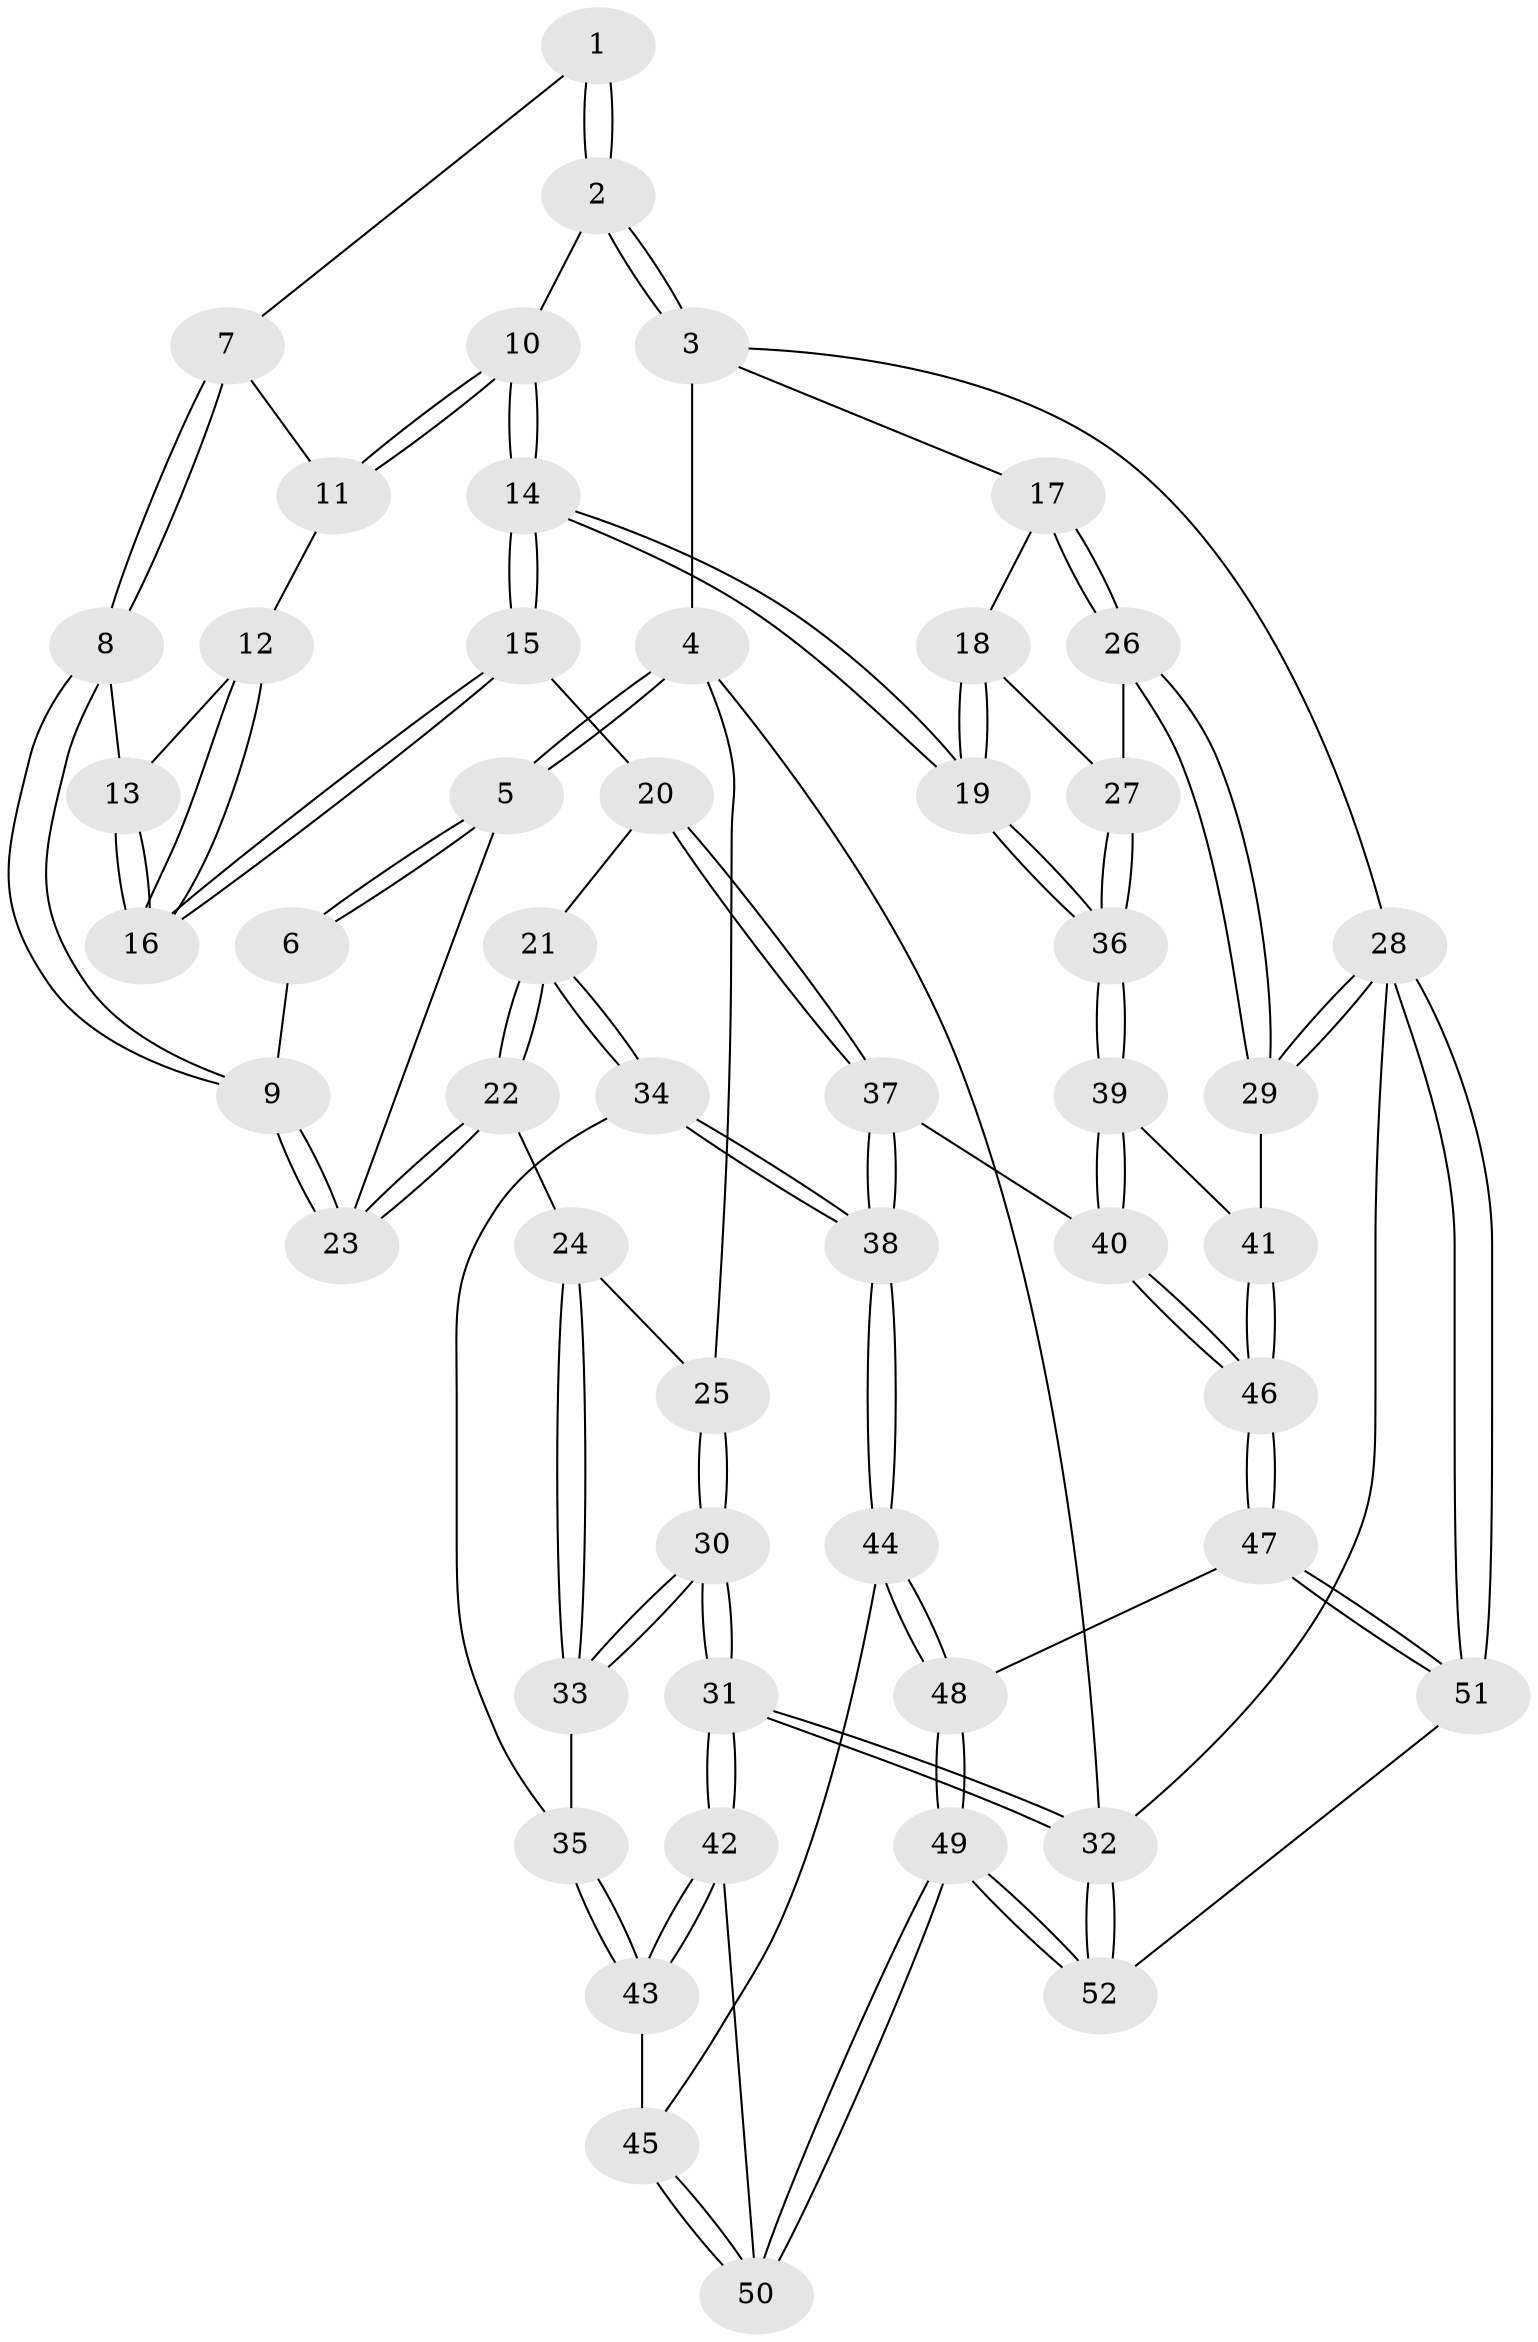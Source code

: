 // coarse degree distribution, {3: 0.2413793103448276, 6: 0.13793103448275862, 5: 0.20689655172413793, 4: 0.3793103448275862, 7: 0.034482758620689655}
// Generated by graph-tools (version 1.1) at 2025/24/03/03/25 07:24:36]
// undirected, 52 vertices, 127 edges
graph export_dot {
graph [start="1"]
  node [color=gray90,style=filled];
  1 [pos="+0.4425348498406894+0"];
  2 [pos="+0.7755197853079184+0"];
  3 [pos="+1+0"];
  4 [pos="+0+0"];
  5 [pos="+0+0"];
  6 [pos="+0.07770910675130668+0"];
  7 [pos="+0.4276207576071708+0.0274907611034398"];
  8 [pos="+0.39292657265934144+0.14775874315239618"];
  9 [pos="+0.339214255149807+0.18275314549071048"];
  10 [pos="+0.7318742645454446+0"];
  11 [pos="+0.554853988258897+0.10049368681975612"];
  12 [pos="+0.5505980820071429+0.11607102498336588"];
  13 [pos="+0.4119853696443891+0.15481354583053933"];
  14 [pos="+0.7038952751647666+0.33567273380690404"];
  15 [pos="+0.6622669529334645+0.3345086349553161"];
  16 [pos="+0.6033742723304671+0.2744537835775153"];
  17 [pos="+1+0"];
  18 [pos="+0.8712232647249483+0.21535454885678312"];
  19 [pos="+0.7212060468644544+0.3473352617145819"];
  20 [pos="+0.5805528039956849+0.3708269899294119"];
  21 [pos="+0.4378513778647286+0.40621187049026825"];
  22 [pos="+0.27036843624601303+0.31114473499997536"];
  23 [pos="+0.2816368883968033+0.2535223026001415"];
  24 [pos="+0.23249955948007905+0.3361573281494223"];
  25 [pos="+0+0.08233803731171102"];
  26 [pos="+1+0.3172100732758744"];
  27 [pos="+1+0.3184269878376772"];
  28 [pos="+1+1"];
  29 [pos="+1+0.6225164157375354"];
  30 [pos="+0+0.4865236967908868"];
  31 [pos="+0+0.793997969563077"];
  32 [pos="+0+1"];
  33 [pos="+0.22111380770181255+0.354017535025931"];
  34 [pos="+0.41710159968006466+0.5321110156238515"];
  35 [pos="+0.21063973889388432+0.5427681815613239"];
  36 [pos="+0.7241816417534421+0.3510300150363504"];
  37 [pos="+0.521346138269956+0.6884010267139178"];
  38 [pos="+0.45569497724298175+0.6864331967251355"];
  39 [pos="+0.753592690043826+0.4416117207306091"];
  40 [pos="+0.5607078099023765+0.6970262400818635"];
  41 [pos="+0.8834178479801357+0.5879253840954862"];
  42 [pos="+0+0.7593080327142663"];
  43 [pos="+0.14187154927057116+0.7004832797980446"];
  44 [pos="+0.4289529144430069+0.7050792159166278"];
  45 [pos="+0.2651954854174684+0.7312344494964931"];
  46 [pos="+0.7172035726749475+0.8418500489850309"];
  47 [pos="+0.7343793099572039+0.9289520549661433"];
  48 [pos="+0.4424636691028066+0.8847263232993395"];
  49 [pos="+0.35705909455423335+1"];
  50 [pos="+0.3378231612290011+0.9835404145403155"];
  51 [pos="+0.8223450045822348+1"];
  52 [pos="+0.35811513064285094+1"];
  1 -- 2;
  1 -- 2;
  1 -- 7;
  2 -- 3;
  2 -- 3;
  2 -- 10;
  3 -- 4;
  3 -- 17;
  3 -- 28;
  4 -- 5;
  4 -- 5;
  4 -- 25;
  4 -- 32;
  5 -- 6;
  5 -- 6;
  5 -- 23;
  6 -- 9;
  7 -- 8;
  7 -- 8;
  7 -- 11;
  8 -- 9;
  8 -- 9;
  8 -- 13;
  9 -- 23;
  9 -- 23;
  10 -- 11;
  10 -- 11;
  10 -- 14;
  10 -- 14;
  11 -- 12;
  12 -- 13;
  12 -- 16;
  12 -- 16;
  13 -- 16;
  13 -- 16;
  14 -- 15;
  14 -- 15;
  14 -- 19;
  14 -- 19;
  15 -- 16;
  15 -- 16;
  15 -- 20;
  17 -- 18;
  17 -- 26;
  17 -- 26;
  18 -- 19;
  18 -- 19;
  18 -- 27;
  19 -- 36;
  19 -- 36;
  20 -- 21;
  20 -- 37;
  20 -- 37;
  21 -- 22;
  21 -- 22;
  21 -- 34;
  21 -- 34;
  22 -- 23;
  22 -- 23;
  22 -- 24;
  24 -- 25;
  24 -- 33;
  24 -- 33;
  25 -- 30;
  25 -- 30;
  26 -- 27;
  26 -- 29;
  26 -- 29;
  27 -- 36;
  27 -- 36;
  28 -- 29;
  28 -- 29;
  28 -- 51;
  28 -- 51;
  28 -- 32;
  29 -- 41;
  30 -- 31;
  30 -- 31;
  30 -- 33;
  30 -- 33;
  31 -- 32;
  31 -- 32;
  31 -- 42;
  31 -- 42;
  32 -- 52;
  32 -- 52;
  33 -- 35;
  34 -- 35;
  34 -- 38;
  34 -- 38;
  35 -- 43;
  35 -- 43;
  36 -- 39;
  36 -- 39;
  37 -- 38;
  37 -- 38;
  37 -- 40;
  38 -- 44;
  38 -- 44;
  39 -- 40;
  39 -- 40;
  39 -- 41;
  40 -- 46;
  40 -- 46;
  41 -- 46;
  41 -- 46;
  42 -- 43;
  42 -- 43;
  42 -- 50;
  43 -- 45;
  44 -- 45;
  44 -- 48;
  44 -- 48;
  45 -- 50;
  45 -- 50;
  46 -- 47;
  46 -- 47;
  47 -- 48;
  47 -- 51;
  47 -- 51;
  48 -- 49;
  48 -- 49;
  49 -- 50;
  49 -- 50;
  49 -- 52;
  49 -- 52;
  51 -- 52;
}
